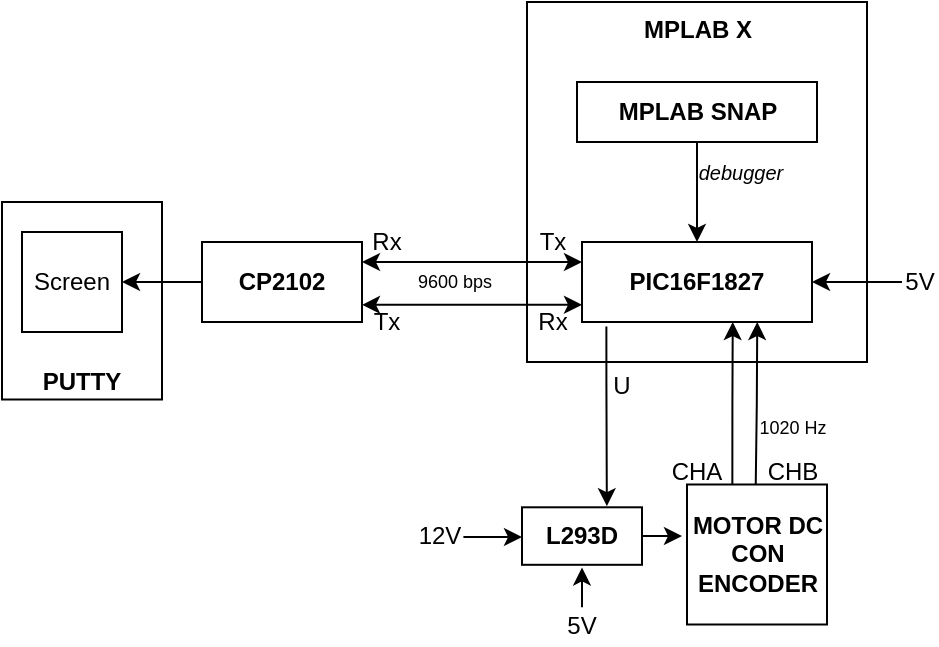 <mxfile version="21.6.8" type="device">
  <diagram name="Página-1" id="d7FV2_vrUlJ_IqsmpJ22">
    <mxGraphModel dx="714" dy="451" grid="1" gridSize="10" guides="1" tooltips="1" connect="1" arrows="1" fold="1" page="1" pageScale="1" pageWidth="1150" pageHeight="1260" math="0" shadow="0">
      <root>
        <mxCell id="0" />
        <mxCell id="1" parent="0" />
        <mxCell id="7fltuQsSbZEWVjoHB1x0-25" value="&lt;b&gt;PUTTY&lt;/b&gt;" style="rounded=0;whiteSpace=wrap;html=1;verticalAlign=bottom;" vertex="1" parent="1">
          <mxGeometry x="160" y="200" width="80" height="98.75" as="geometry" />
        </mxCell>
        <mxCell id="7fltuQsSbZEWVjoHB1x0-6" value="&lt;b&gt;MPLAB X&lt;/b&gt;" style="rounded=0;whiteSpace=wrap;html=1;verticalAlign=top;" vertex="1" parent="1">
          <mxGeometry x="422.5" y="100" width="170" height="180" as="geometry" />
        </mxCell>
        <mxCell id="7fltuQsSbZEWVjoHB1x0-3" value="&lt;b&gt;PIC16F1827&lt;/b&gt;" style="rounded=0;whiteSpace=wrap;html=1;" vertex="1" parent="1">
          <mxGeometry x="450" y="220" width="115" height="40" as="geometry" />
        </mxCell>
        <mxCell id="7fltuQsSbZEWVjoHB1x0-10" style="edgeStyle=orthogonalEdgeStyle;rounded=0;orthogonalLoop=1;jettySize=auto;html=1;exitX=0.5;exitY=1;exitDx=0;exitDy=0;entryX=0.5;entryY=0;entryDx=0;entryDy=0;" edge="1" parent="1" source="7fltuQsSbZEWVjoHB1x0-7" target="7fltuQsSbZEWVjoHB1x0-3">
          <mxGeometry relative="1" as="geometry" />
        </mxCell>
        <mxCell id="7fltuQsSbZEWVjoHB1x0-7" value="&lt;b&gt;MPLAB SNAP&lt;/b&gt;" style="rounded=0;whiteSpace=wrap;html=1;" vertex="1" parent="1">
          <mxGeometry x="447.5" y="140" width="120" height="30" as="geometry" />
        </mxCell>
        <mxCell id="7fltuQsSbZEWVjoHB1x0-28" style="edgeStyle=orthogonalEdgeStyle;rounded=0;orthogonalLoop=1;jettySize=auto;html=1;entryX=1;entryY=0.5;entryDx=0;entryDy=0;" edge="1" parent="1" source="7fltuQsSbZEWVjoHB1x0-14" target="7fltuQsSbZEWVjoHB1x0-27">
          <mxGeometry relative="1" as="geometry" />
        </mxCell>
        <mxCell id="7fltuQsSbZEWVjoHB1x0-14" value="&lt;b&gt;CP2102&lt;/b&gt;" style="rounded=0;whiteSpace=wrap;html=1;" vertex="1" parent="1">
          <mxGeometry x="260" y="220" width="80" height="40" as="geometry" />
        </mxCell>
        <mxCell id="7fltuQsSbZEWVjoHB1x0-17" value="" style="endArrow=classic;startArrow=classic;html=1;rounded=0;entryX=0;entryY=0.25;entryDx=0;entryDy=0;exitX=1;exitY=0.25;exitDx=0;exitDy=0;" edge="1" parent="1" source="7fltuQsSbZEWVjoHB1x0-14" target="7fltuQsSbZEWVjoHB1x0-3">
          <mxGeometry width="50" height="50" relative="1" as="geometry">
            <mxPoint x="380" y="290" as="sourcePoint" />
            <mxPoint x="430" y="240" as="targetPoint" />
          </mxGeometry>
        </mxCell>
        <mxCell id="7fltuQsSbZEWVjoHB1x0-18" value="" style="endArrow=classic;startArrow=classic;html=1;rounded=0;entryX=0;entryY=0.5;entryDx=0;entryDy=0;exitX=1;exitY=0.5;exitDx=0;exitDy=0;" edge="1" parent="1">
          <mxGeometry width="50" height="50" relative="1" as="geometry">
            <mxPoint x="340" y="251.4" as="sourcePoint" />
            <mxPoint x="450" y="251.4" as="targetPoint" />
          </mxGeometry>
        </mxCell>
        <mxCell id="7fltuQsSbZEWVjoHB1x0-19" value="Rx" style="text;html=1;strokeColor=none;fillColor=none;align=center;verticalAlign=middle;whiteSpace=wrap;rounded=0;" vertex="1" parent="1">
          <mxGeometry x="340" y="215" width="25" height="10" as="geometry" />
        </mxCell>
        <mxCell id="7fltuQsSbZEWVjoHB1x0-21" value="Rx" style="text;html=1;strokeColor=none;fillColor=none;align=center;verticalAlign=middle;whiteSpace=wrap;rounded=0;" vertex="1" parent="1">
          <mxGeometry x="422.5" y="255" width="25" height="10" as="geometry" />
        </mxCell>
        <mxCell id="7fltuQsSbZEWVjoHB1x0-22" value="Tx" style="text;html=1;strokeColor=none;fillColor=none;align=center;verticalAlign=middle;whiteSpace=wrap;rounded=0;" vertex="1" parent="1">
          <mxGeometry x="422.5" y="215" width="25" height="10" as="geometry" />
        </mxCell>
        <mxCell id="7fltuQsSbZEWVjoHB1x0-23" value="Tx" style="text;html=1;strokeColor=none;fillColor=none;align=center;verticalAlign=middle;whiteSpace=wrap;rounded=0;" vertex="1" parent="1">
          <mxGeometry x="340" y="255" width="25" height="10" as="geometry" />
        </mxCell>
        <mxCell id="7fltuQsSbZEWVjoHB1x0-27" value="Screen" style="whiteSpace=wrap;html=1;aspect=fixed;" vertex="1" parent="1">
          <mxGeometry x="170" y="215" width="50" height="50" as="geometry" />
        </mxCell>
        <mxCell id="7fltuQsSbZEWVjoHB1x0-31" style="edgeStyle=orthogonalEdgeStyle;rounded=0;orthogonalLoop=1;jettySize=auto;html=1;exitX=0.324;exitY=0.034;exitDx=0;exitDy=0;entryX=0.351;entryY=1.063;entryDx=0;entryDy=0;entryPerimeter=0;exitPerimeter=0;" edge="1" parent="1" source="7fltuQsSbZEWVjoHB1x0-29">
          <mxGeometry relative="1" as="geometry">
            <mxPoint x="525" y="307.48" as="sourcePoint" />
            <mxPoint x="525.365" y="260.0" as="targetPoint" />
            <Array as="points" />
          </mxGeometry>
        </mxCell>
        <mxCell id="7fltuQsSbZEWVjoHB1x0-32" style="edgeStyle=orthogonalEdgeStyle;rounded=0;orthogonalLoop=1;jettySize=auto;html=1;entryX=0.658;entryY=1.035;entryDx=0;entryDy=0;entryPerimeter=0;exitX=0.525;exitY=0;exitDx=0;exitDy=0;exitPerimeter=0;" edge="1" parent="1">
          <mxGeometry relative="1" as="geometry">
            <mxPoint x="536.87" y="341.25" as="sourcePoint" />
            <mxPoint x="537.62" y="260" as="targetPoint" />
          </mxGeometry>
        </mxCell>
        <mxCell id="7fltuQsSbZEWVjoHB1x0-29" value="&lt;b&gt;MOTOR DC CON ENCODER&lt;/b&gt;" style="whiteSpace=wrap;html=1;aspect=fixed;" vertex="1" parent="1">
          <mxGeometry x="502.5" y="341.25" width="70" height="70" as="geometry" />
        </mxCell>
        <mxCell id="7fltuQsSbZEWVjoHB1x0-37" style="edgeStyle=orthogonalEdgeStyle;rounded=0;orthogonalLoop=1;jettySize=auto;html=1;exitX=1;exitY=0.5;exitDx=0;exitDy=0;entryX=-0.036;entryY=0.367;entryDx=0;entryDy=0;entryPerimeter=0;" edge="1" parent="1" source="7fltuQsSbZEWVjoHB1x0-30" target="7fltuQsSbZEWVjoHB1x0-29">
          <mxGeometry relative="1" as="geometry" />
        </mxCell>
        <mxCell id="7fltuQsSbZEWVjoHB1x0-30" value="&lt;b&gt;L293D&lt;/b&gt;" style="rounded=0;whiteSpace=wrap;html=1;" vertex="1" parent="1">
          <mxGeometry x="420" y="352.65" width="60" height="28.75" as="geometry" />
        </mxCell>
        <mxCell id="7fltuQsSbZEWVjoHB1x0-33" value="CHA" style="text;html=1;strokeColor=none;fillColor=none;align=center;verticalAlign=middle;whiteSpace=wrap;rounded=0;" vertex="1" parent="1">
          <mxGeometry x="490" y="330" width="35" height="10" as="geometry" />
        </mxCell>
        <mxCell id="7fltuQsSbZEWVjoHB1x0-34" value="CHB" style="text;html=1;strokeColor=none;fillColor=none;align=center;verticalAlign=middle;whiteSpace=wrap;rounded=0;" vertex="1" parent="1">
          <mxGeometry x="537.5" y="330" width="35" height="10" as="geometry" />
        </mxCell>
        <mxCell id="7fltuQsSbZEWVjoHB1x0-35" style="edgeStyle=orthogonalEdgeStyle;rounded=0;orthogonalLoop=1;jettySize=auto;html=1;exitX=0.106;exitY=1.056;exitDx=0;exitDy=0;exitPerimeter=0;entryX=0.707;entryY=-0.02;entryDx=0;entryDy=0;entryPerimeter=0;" edge="1" parent="1" source="7fltuQsSbZEWVjoHB1x0-3" target="7fltuQsSbZEWVjoHB1x0-30">
          <mxGeometry relative="1" as="geometry">
            <mxPoint x="480" y="290" as="sourcePoint" />
            <mxPoint x="460" y="310" as="targetPoint" />
            <Array as="points">
              <mxPoint x="462" y="290" />
              <mxPoint x="462" y="290" />
            </Array>
          </mxGeometry>
        </mxCell>
        <mxCell id="7fltuQsSbZEWVjoHB1x0-36" value="U" style="text;html=1;strokeColor=none;fillColor=none;align=center;verticalAlign=middle;whiteSpace=wrap;rounded=0;" vertex="1" parent="1">
          <mxGeometry x="440" y="277.35" width="60" height="30" as="geometry" />
        </mxCell>
        <mxCell id="7fltuQsSbZEWVjoHB1x0-46" style="edgeStyle=orthogonalEdgeStyle;rounded=0;orthogonalLoop=1;jettySize=auto;html=1;entryX=0;entryY=0.5;entryDx=0;entryDy=0;exitX=1.183;exitY=0.568;exitDx=0;exitDy=0;exitPerimeter=0;" edge="1" parent="1" source="7fltuQsSbZEWVjoHB1x0-39" target="7fltuQsSbZEWVjoHB1x0-30">
          <mxGeometry relative="1" as="geometry">
            <mxPoint x="380" y="366.65" as="sourcePoint" />
          </mxGeometry>
        </mxCell>
        <mxCell id="7fltuQsSbZEWVjoHB1x0-39" value="12V" style="text;html=1;strokeColor=none;fillColor=none;align=center;verticalAlign=middle;whiteSpace=wrap;rounded=0;" vertex="1" parent="1">
          <mxGeometry x="370" y="363.43" width="17.5" height="7.2" as="geometry" />
        </mxCell>
        <mxCell id="7fltuQsSbZEWVjoHB1x0-43" value="" style="edgeStyle=orthogonalEdgeStyle;rounded=0;orthogonalLoop=1;jettySize=auto;html=1;" edge="1" parent="1" source="7fltuQsSbZEWVjoHB1x0-40" target="7fltuQsSbZEWVjoHB1x0-3">
          <mxGeometry relative="1" as="geometry" />
        </mxCell>
        <mxCell id="7fltuQsSbZEWVjoHB1x0-40" value="5V" style="text;html=1;strokeColor=none;fillColor=none;align=center;verticalAlign=middle;whiteSpace=wrap;rounded=0;" vertex="1" parent="1">
          <mxGeometry x="610" y="236.4" width="17.5" height="7.2" as="geometry" />
        </mxCell>
        <mxCell id="7fltuQsSbZEWVjoHB1x0-50" style="edgeStyle=orthogonalEdgeStyle;rounded=0;orthogonalLoop=1;jettySize=auto;html=1;" edge="1" parent="1" source="7fltuQsSbZEWVjoHB1x0-49">
          <mxGeometry relative="1" as="geometry">
            <mxPoint x="450" y="382.65" as="targetPoint" />
          </mxGeometry>
        </mxCell>
        <mxCell id="7fltuQsSbZEWVjoHB1x0-49" value="5V" style="text;html=1;strokeColor=none;fillColor=none;align=center;verticalAlign=middle;whiteSpace=wrap;rounded=0;" vertex="1" parent="1">
          <mxGeometry x="435" y="402.65" width="30" height="18.75" as="geometry" />
        </mxCell>
        <mxCell id="7fltuQsSbZEWVjoHB1x0-51" value="&lt;font style=&quot;font-size: 9px;&quot;&gt;1020 Hz&lt;/font&gt;" style="text;html=1;strokeColor=none;fillColor=none;align=center;verticalAlign=middle;whiteSpace=wrap;rounded=0;" vertex="1" parent="1">
          <mxGeometry x="528.75" y="307.35" width="52.5" height="10" as="geometry" />
        </mxCell>
        <mxCell id="7fltuQsSbZEWVjoHB1x0-52" value="&lt;i&gt;&lt;font style=&quot;font-size: 10px;&quot;&gt;debugger&lt;/font&gt;&lt;/i&gt;" style="text;html=1;strokeColor=none;fillColor=none;align=center;verticalAlign=middle;whiteSpace=wrap;rounded=0;" vertex="1" parent="1">
          <mxGeometry x="502.5" y="180.0" width="52.5" height="10" as="geometry" />
        </mxCell>
        <mxCell id="7fltuQsSbZEWVjoHB1x0-53" value="&lt;font style=&quot;font-size: 9px;&quot;&gt;9600 bps&lt;/font&gt;" style="text;html=1;strokeColor=none;fillColor=none;align=center;verticalAlign=middle;whiteSpace=wrap;rounded=0;" vertex="1" parent="1">
          <mxGeometry x="360" y="233.6" width="52.5" height="10" as="geometry" />
        </mxCell>
      </root>
    </mxGraphModel>
  </diagram>
</mxfile>
